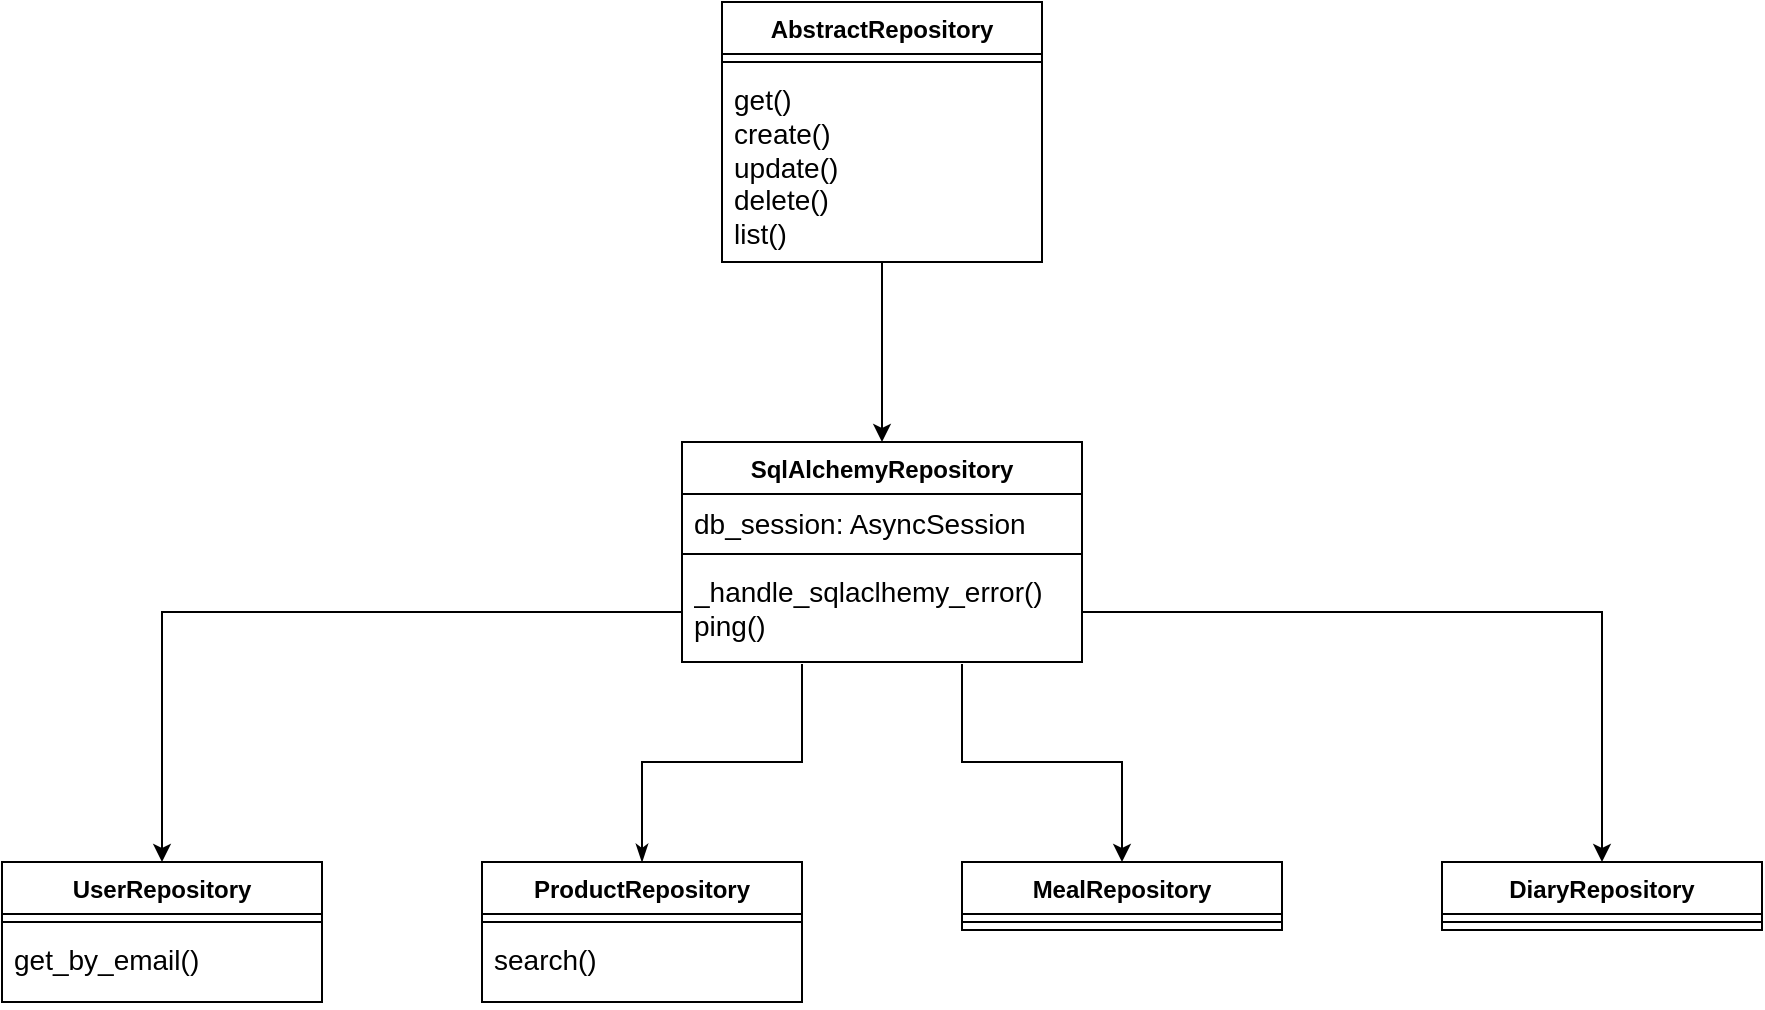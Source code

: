 <mxfile version="21.2.1" type="device">
  <diagram id="C5RBs43oDa-KdzZeNtuy" name="Page-1">
    <mxGraphModel dx="1242" dy="796" grid="1" gridSize="10" guides="1" tooltips="1" connect="1" arrows="1" fold="1" page="1" pageScale="1" pageWidth="827" pageHeight="1169" math="0" shadow="0">
      <root>
        <mxCell id="WIyWlLk6GJQsqaUBKTNV-0" />
        <mxCell id="WIyWlLk6GJQsqaUBKTNV-1" parent="WIyWlLk6GJQsqaUBKTNV-0" />
        <mxCell id="DgVsu31eSlket4yI82kk-24" style="edgeStyle=orthogonalEdgeStyle;rounded=0;orthogonalLoop=1;jettySize=auto;html=1;" parent="WIyWlLk6GJQsqaUBKTNV-1" source="DgVsu31eSlket4yI82kk-0" target="DgVsu31eSlket4yI82kk-4" edge="1">
          <mxGeometry relative="1" as="geometry" />
        </mxCell>
        <mxCell id="DgVsu31eSlket4yI82kk-0" value="AbstractRepository" style="swimlane;fontStyle=1;align=center;verticalAlign=top;childLayout=stackLayout;horizontal=1;startSize=26;horizontalStack=0;resizeParent=1;resizeParentMax=0;resizeLast=0;collapsible=1;marginBottom=0;whiteSpace=wrap;html=1;" parent="WIyWlLk6GJQsqaUBKTNV-1" vertex="1">
          <mxGeometry x="360" y="90" width="160" height="130" as="geometry" />
        </mxCell>
        <mxCell id="DgVsu31eSlket4yI82kk-2" value="" style="line;strokeWidth=1;fillColor=none;align=left;verticalAlign=middle;spacingTop=-1;spacingLeft=3;spacingRight=3;rotatable=0;labelPosition=right;points=[];portConstraint=eastwest;strokeColor=inherit;" parent="DgVsu31eSlket4yI82kk-0" vertex="1">
          <mxGeometry y="26" width="160" height="8" as="geometry" />
        </mxCell>
        <mxCell id="DgVsu31eSlket4yI82kk-3" value="&lt;font style=&quot;font-size: 14px;&quot;&gt;get()&lt;br&gt;create()&lt;br&gt;update()&lt;br&gt;delete()&lt;br&gt;list()&lt;/font&gt;" style="text;strokeColor=none;fillColor=none;align=left;verticalAlign=top;spacingLeft=4;spacingRight=4;overflow=hidden;rotatable=0;points=[[0,0.5],[1,0.5]];portConstraint=eastwest;whiteSpace=wrap;html=1;" parent="DgVsu31eSlket4yI82kk-0" vertex="1">
          <mxGeometry y="34" width="160" height="96" as="geometry" />
        </mxCell>
        <mxCell id="DgVsu31eSlket4yI82kk-4" value="SqlAlchemyRepository" style="swimlane;fontStyle=1;align=center;verticalAlign=top;childLayout=stackLayout;horizontal=1;startSize=26;horizontalStack=0;resizeParent=1;resizeParentMax=0;resizeLast=0;collapsible=1;marginBottom=0;whiteSpace=wrap;html=1;" parent="WIyWlLk6GJQsqaUBKTNV-1" vertex="1">
          <mxGeometry x="340" y="310" width="200" height="110" as="geometry" />
        </mxCell>
        <mxCell id="DgVsu31eSlket4yI82kk-5" value="&lt;font style=&quot;font-size: 14px;&quot;&gt;db_session: AsyncSession&lt;/font&gt;" style="text;strokeColor=none;fillColor=none;align=left;verticalAlign=top;spacingLeft=4;spacingRight=4;overflow=hidden;rotatable=0;points=[[0,0.5],[1,0.5]];portConstraint=eastwest;whiteSpace=wrap;html=1;" parent="DgVsu31eSlket4yI82kk-4" vertex="1">
          <mxGeometry y="26" width="200" height="26" as="geometry" />
        </mxCell>
        <mxCell id="DgVsu31eSlket4yI82kk-6" value="" style="line;strokeWidth=1;fillColor=none;align=left;verticalAlign=middle;spacingTop=-1;spacingLeft=3;spacingRight=3;rotatable=0;labelPosition=right;points=[];portConstraint=eastwest;strokeColor=inherit;" parent="DgVsu31eSlket4yI82kk-4" vertex="1">
          <mxGeometry y="52" width="200" height="8" as="geometry" />
        </mxCell>
        <mxCell id="DgVsu31eSlket4yI82kk-7" value="&lt;font style=&quot;font-size: 14px;&quot;&gt;_handle_sqlaclhemy_error()&lt;br&gt;ping()&lt;/font&gt;" style="text;strokeColor=none;fillColor=none;align=left;verticalAlign=top;spacingLeft=4;spacingRight=4;overflow=hidden;rotatable=0;points=[[0,0.5],[1,0.5]];portConstraint=eastwest;whiteSpace=wrap;html=1;" parent="DgVsu31eSlket4yI82kk-4" vertex="1">
          <mxGeometry y="60" width="200" height="50" as="geometry" />
        </mxCell>
        <mxCell id="DgVsu31eSlket4yI82kk-8" value="UserRepository" style="swimlane;fontStyle=1;align=center;verticalAlign=top;childLayout=stackLayout;horizontal=1;startSize=26;horizontalStack=0;resizeParent=1;resizeParentMax=0;resizeLast=0;collapsible=1;marginBottom=0;whiteSpace=wrap;html=1;" parent="WIyWlLk6GJQsqaUBKTNV-1" vertex="1">
          <mxGeometry y="520" width="160" height="70" as="geometry" />
        </mxCell>
        <mxCell id="DgVsu31eSlket4yI82kk-10" value="" style="line;strokeWidth=1;fillColor=none;align=left;verticalAlign=middle;spacingTop=-1;spacingLeft=3;spacingRight=3;rotatable=0;labelPosition=right;points=[];portConstraint=eastwest;strokeColor=inherit;" parent="DgVsu31eSlket4yI82kk-8" vertex="1">
          <mxGeometry y="26" width="160" height="8" as="geometry" />
        </mxCell>
        <mxCell id="DgVsu31eSlket4yI82kk-11" value="&lt;font style=&quot;font-size: 14px;&quot;&gt;get_by_email()&lt;/font&gt;" style="text;strokeColor=none;fillColor=none;align=left;verticalAlign=top;spacingLeft=4;spacingRight=4;overflow=hidden;rotatable=0;points=[[0,0.5],[1,0.5]];portConstraint=eastwest;whiteSpace=wrap;html=1;" parent="DgVsu31eSlket4yI82kk-8" vertex="1">
          <mxGeometry y="34" width="160" height="36" as="geometry" />
        </mxCell>
        <mxCell id="DgVsu31eSlket4yI82kk-28" style="edgeStyle=orthogonalEdgeStyle;rounded=0;orthogonalLoop=1;jettySize=auto;html=1;exitX=0.5;exitY=0;exitDx=0;exitDy=0;entryX=0.3;entryY=1.02;entryDx=0;entryDy=0;entryPerimeter=0;startArrow=classicThin;startFill=1;endArrow=none;endFill=0;" parent="WIyWlLk6GJQsqaUBKTNV-1" source="SRVvLehnfrvcQqH3BF5u-1" target="DgVsu31eSlket4yI82kk-7" edge="1">
          <mxGeometry relative="1" as="geometry" />
        </mxCell>
        <mxCell id="DgVsu31eSlket4yI82kk-27" style="edgeStyle=orthogonalEdgeStyle;rounded=0;orthogonalLoop=1;jettySize=auto;html=1;exitX=0.5;exitY=0;exitDx=0;exitDy=0;entryX=0.7;entryY=1.02;entryDx=0;entryDy=0;entryPerimeter=0;startArrow=classic;startFill=1;endArrow=none;endFill=0;" parent="WIyWlLk6GJQsqaUBKTNV-1" source="DgVsu31eSlket4yI82kk-16" target="DgVsu31eSlket4yI82kk-7" edge="1">
          <mxGeometry relative="1" as="geometry" />
        </mxCell>
        <mxCell id="DgVsu31eSlket4yI82kk-16" value="MealRepository" style="swimlane;fontStyle=1;align=center;verticalAlign=top;childLayout=stackLayout;horizontal=1;startSize=26;horizontalStack=0;resizeParent=1;resizeParentMax=0;resizeLast=0;collapsible=1;marginBottom=0;whiteSpace=wrap;html=1;" parent="WIyWlLk6GJQsqaUBKTNV-1" vertex="1">
          <mxGeometry x="480" y="520" width="160" height="34" as="geometry" />
        </mxCell>
        <mxCell id="DgVsu31eSlket4yI82kk-18" value="" style="line;strokeWidth=1;fillColor=none;align=left;verticalAlign=middle;spacingTop=-1;spacingLeft=3;spacingRight=3;rotatable=0;labelPosition=right;points=[];portConstraint=eastwest;strokeColor=inherit;" parent="DgVsu31eSlket4yI82kk-16" vertex="1">
          <mxGeometry y="26" width="160" height="8" as="geometry" />
        </mxCell>
        <mxCell id="DgVsu31eSlket4yI82kk-20" value="DiaryRepository" style="swimlane;fontStyle=1;align=center;verticalAlign=top;childLayout=stackLayout;horizontal=1;startSize=26;horizontalStack=0;resizeParent=1;resizeParentMax=0;resizeLast=0;collapsible=1;marginBottom=0;whiteSpace=wrap;html=1;" parent="WIyWlLk6GJQsqaUBKTNV-1" vertex="1">
          <mxGeometry x="720" y="520" width="160" height="34" as="geometry" />
        </mxCell>
        <mxCell id="DgVsu31eSlket4yI82kk-22" value="" style="line;strokeWidth=1;fillColor=none;align=left;verticalAlign=middle;spacingTop=-1;spacingLeft=3;spacingRight=3;rotatable=0;labelPosition=right;points=[];portConstraint=eastwest;strokeColor=inherit;" parent="DgVsu31eSlket4yI82kk-20" vertex="1">
          <mxGeometry y="26" width="160" height="8" as="geometry" />
        </mxCell>
        <mxCell id="DgVsu31eSlket4yI82kk-25" style="edgeStyle=orthogonalEdgeStyle;rounded=0;orthogonalLoop=1;jettySize=auto;html=1;exitX=0;exitY=0.5;exitDx=0;exitDy=0;entryX=0.5;entryY=0;entryDx=0;entryDy=0;" parent="WIyWlLk6GJQsqaUBKTNV-1" source="DgVsu31eSlket4yI82kk-7" target="DgVsu31eSlket4yI82kk-8" edge="1">
          <mxGeometry relative="1" as="geometry" />
        </mxCell>
        <mxCell id="DgVsu31eSlket4yI82kk-26" style="edgeStyle=orthogonalEdgeStyle;rounded=0;orthogonalLoop=1;jettySize=auto;html=1;exitX=1;exitY=0.5;exitDx=0;exitDy=0;entryX=0.5;entryY=0;entryDx=0;entryDy=0;" parent="WIyWlLk6GJQsqaUBKTNV-1" source="DgVsu31eSlket4yI82kk-7" target="DgVsu31eSlket4yI82kk-20" edge="1">
          <mxGeometry relative="1" as="geometry" />
        </mxCell>
        <mxCell id="SRVvLehnfrvcQqH3BF5u-1" value="ProductRepository" style="swimlane;fontStyle=1;align=center;verticalAlign=top;childLayout=stackLayout;horizontal=1;startSize=26;horizontalStack=0;resizeParent=1;resizeParentMax=0;resizeLast=0;collapsible=1;marginBottom=0;whiteSpace=wrap;html=1;" vertex="1" parent="WIyWlLk6GJQsqaUBKTNV-1">
          <mxGeometry x="240" y="520" width="160" height="70" as="geometry" />
        </mxCell>
        <mxCell id="SRVvLehnfrvcQqH3BF5u-3" value="" style="line;strokeWidth=1;fillColor=none;align=left;verticalAlign=middle;spacingTop=-1;spacingLeft=3;spacingRight=3;rotatable=0;labelPosition=right;points=[];portConstraint=eastwest;strokeColor=inherit;" vertex="1" parent="SRVvLehnfrvcQqH3BF5u-1">
          <mxGeometry y="26" width="160" height="8" as="geometry" />
        </mxCell>
        <mxCell id="SRVvLehnfrvcQqH3BF5u-4" value="&lt;font style=&quot;font-size: 14px;&quot;&gt;search()&lt;/font&gt;" style="text;strokeColor=none;fillColor=none;align=left;verticalAlign=top;spacingLeft=4;spacingRight=4;overflow=hidden;rotatable=0;points=[[0,0.5],[1,0.5]];portConstraint=eastwest;whiteSpace=wrap;html=1;" vertex="1" parent="SRVvLehnfrvcQqH3BF5u-1">
          <mxGeometry y="34" width="160" height="36" as="geometry" />
        </mxCell>
      </root>
    </mxGraphModel>
  </diagram>
</mxfile>
